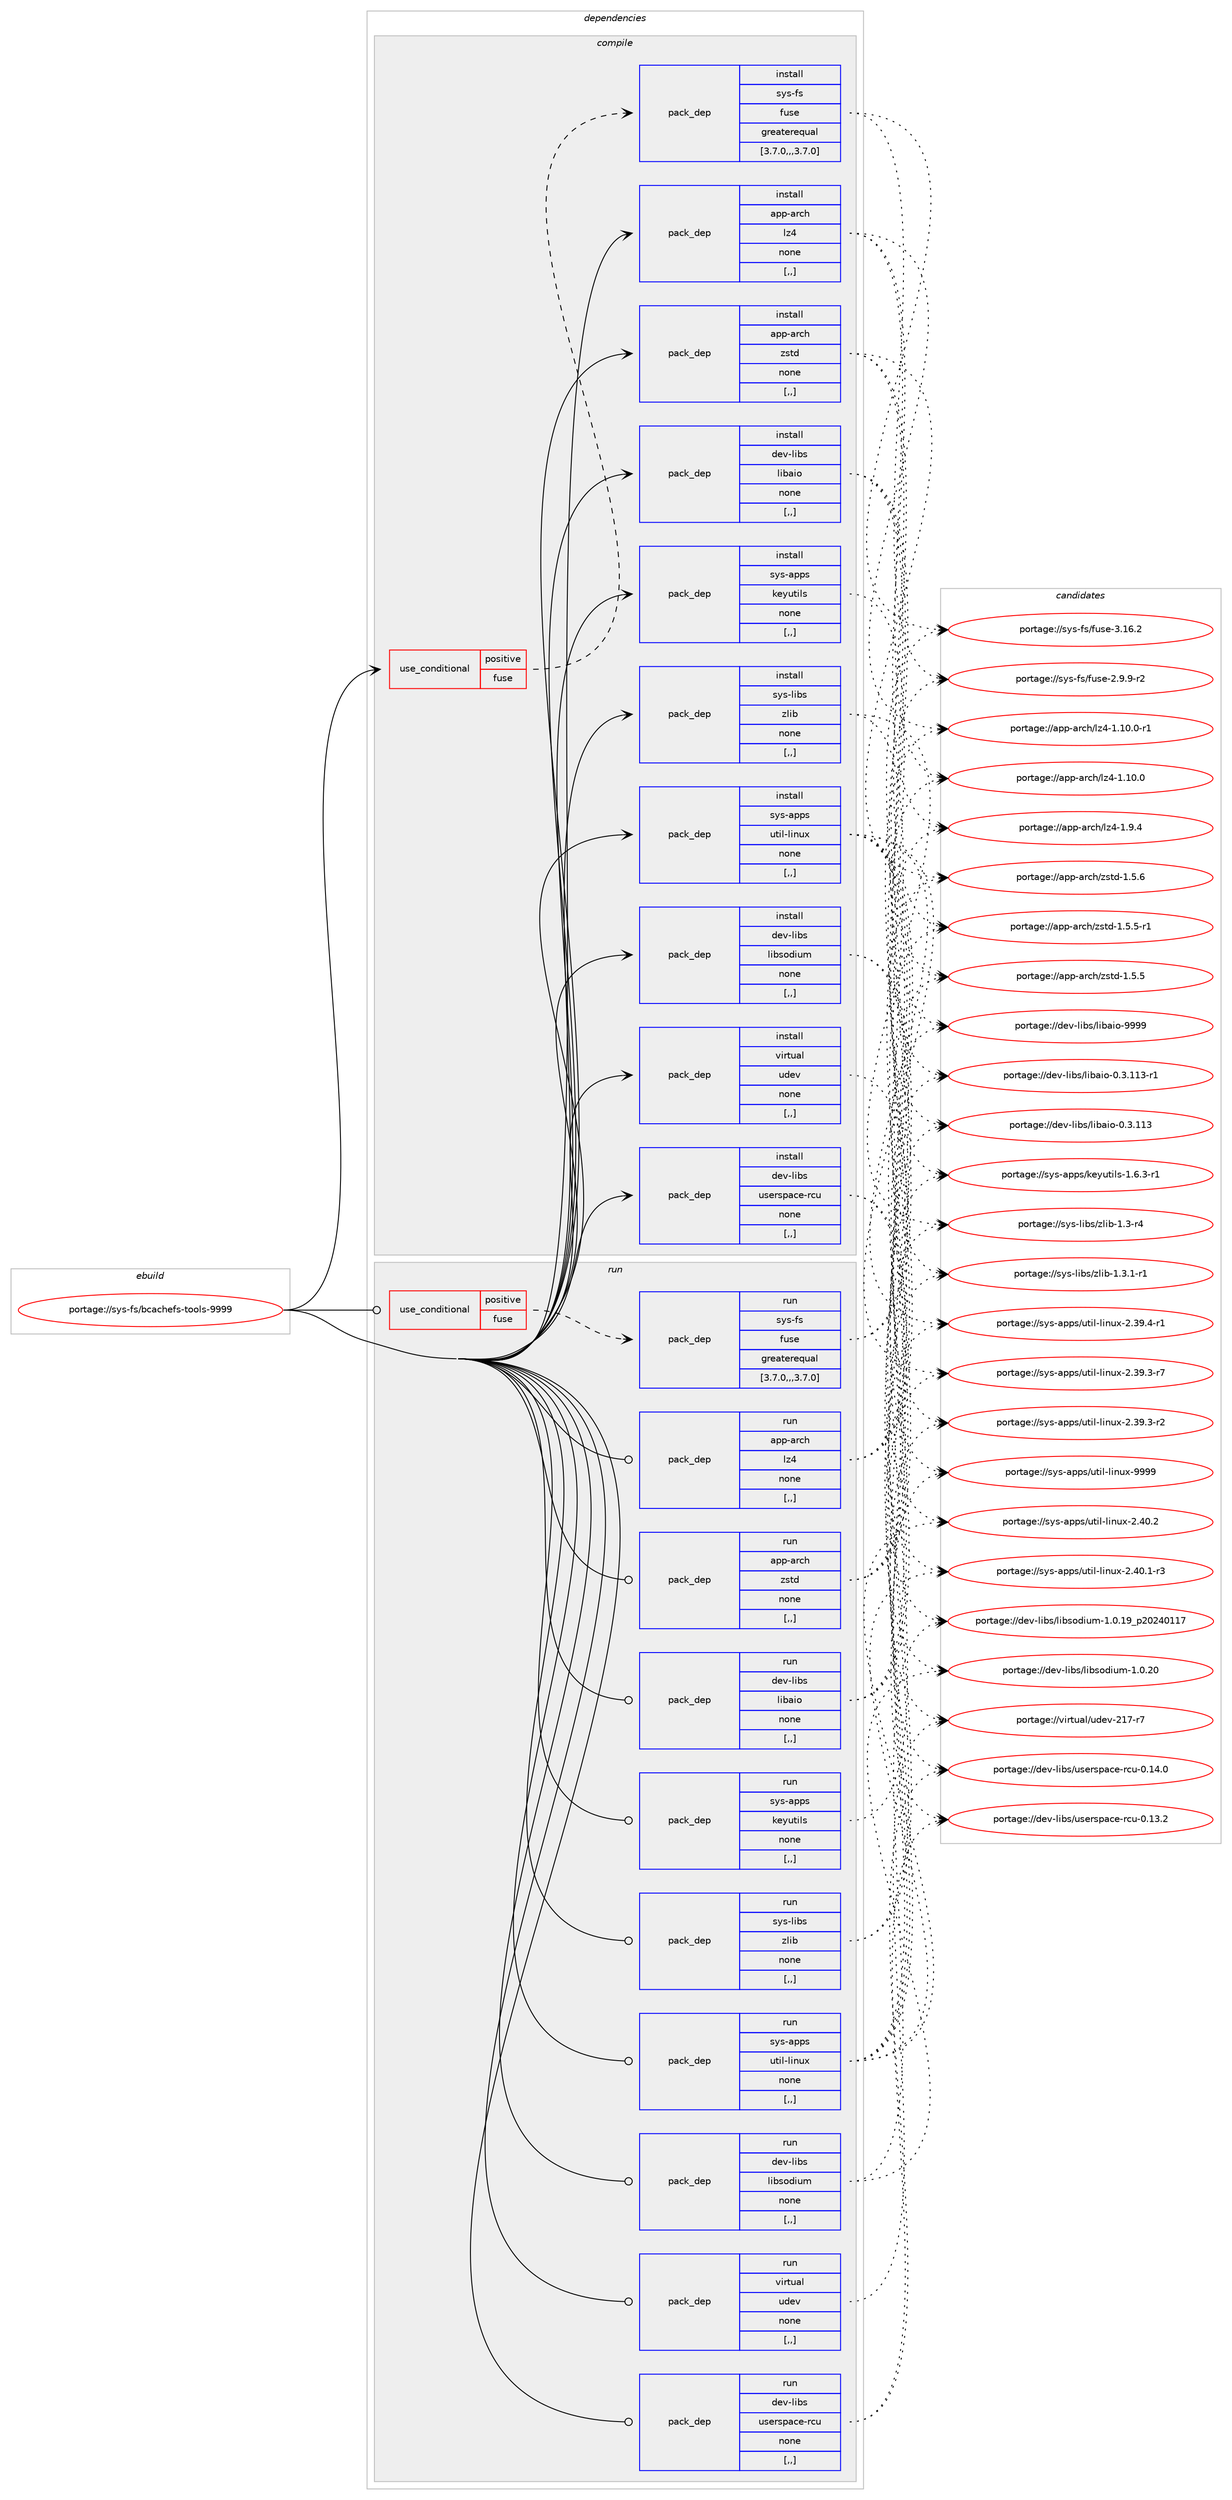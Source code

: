 digraph prolog {

# *************
# Graph options
# *************

newrank=true;
concentrate=true;
compound=true;
graph [rankdir=LR,fontname=Helvetica,fontsize=10,ranksep=1.5];#, ranksep=2.5, nodesep=0.2];
edge  [arrowhead=vee];
node  [fontname=Helvetica,fontsize=10];

# **********
# The ebuild
# **********

subgraph cluster_leftcol {
color=gray;
label=<<i>ebuild</i>>;
id [label="portage://sys-fs/bcachefs-tools-9999", color=red, width=4, href="../sys-fs/bcachefs-tools-9999.svg"];
}

# ****************
# The dependencies
# ****************

subgraph cluster_midcol {
color=gray;
label=<<i>dependencies</i>>;
subgraph cluster_compile {
fillcolor="#eeeeee";
style=filled;
label=<<i>compile</i>>;
subgraph cond115888 {
dependency435274 [label=<<TABLE BORDER="0" CELLBORDER="1" CELLSPACING="0" CELLPADDING="4"><TR><TD ROWSPAN="3" CELLPADDING="10">use_conditional</TD></TR><TR><TD>positive</TD></TR><TR><TD>fuse</TD></TR></TABLE>>, shape=none, color=red];
subgraph pack316418 {
dependency435275 [label=<<TABLE BORDER="0" CELLBORDER="1" CELLSPACING="0" CELLPADDING="4" WIDTH="220"><TR><TD ROWSPAN="6" CELLPADDING="30">pack_dep</TD></TR><TR><TD WIDTH="110">install</TD></TR><TR><TD>sys-fs</TD></TR><TR><TD>fuse</TD></TR><TR><TD>greaterequal</TD></TR><TR><TD>[3.7.0,,,3.7.0]</TD></TR></TABLE>>, shape=none, color=blue];
}
dependency435274:e -> dependency435275:w [weight=20,style="dashed",arrowhead="vee"];
}
id:e -> dependency435274:w [weight=20,style="solid",arrowhead="vee"];
subgraph pack316419 {
dependency435276 [label=<<TABLE BORDER="0" CELLBORDER="1" CELLSPACING="0" CELLPADDING="4" WIDTH="220"><TR><TD ROWSPAN="6" CELLPADDING="30">pack_dep</TD></TR><TR><TD WIDTH="110">install</TD></TR><TR><TD>app-arch</TD></TR><TR><TD>lz4</TD></TR><TR><TD>none</TD></TR><TR><TD>[,,]</TD></TR></TABLE>>, shape=none, color=blue];
}
id:e -> dependency435276:w [weight=20,style="solid",arrowhead="vee"];
subgraph pack316420 {
dependency435277 [label=<<TABLE BORDER="0" CELLBORDER="1" CELLSPACING="0" CELLPADDING="4" WIDTH="220"><TR><TD ROWSPAN="6" CELLPADDING="30">pack_dep</TD></TR><TR><TD WIDTH="110">install</TD></TR><TR><TD>app-arch</TD></TR><TR><TD>zstd</TD></TR><TR><TD>none</TD></TR><TR><TD>[,,]</TD></TR></TABLE>>, shape=none, color=blue];
}
id:e -> dependency435277:w [weight=20,style="solid",arrowhead="vee"];
subgraph pack316421 {
dependency435278 [label=<<TABLE BORDER="0" CELLBORDER="1" CELLSPACING="0" CELLPADDING="4" WIDTH="220"><TR><TD ROWSPAN="6" CELLPADDING="30">pack_dep</TD></TR><TR><TD WIDTH="110">install</TD></TR><TR><TD>dev-libs</TD></TR><TR><TD>libaio</TD></TR><TR><TD>none</TD></TR><TR><TD>[,,]</TD></TR></TABLE>>, shape=none, color=blue];
}
id:e -> dependency435278:w [weight=20,style="solid",arrowhead="vee"];
subgraph pack316422 {
dependency435279 [label=<<TABLE BORDER="0" CELLBORDER="1" CELLSPACING="0" CELLPADDING="4" WIDTH="220"><TR><TD ROWSPAN="6" CELLPADDING="30">pack_dep</TD></TR><TR><TD WIDTH="110">install</TD></TR><TR><TD>dev-libs</TD></TR><TR><TD>libsodium</TD></TR><TR><TD>none</TD></TR><TR><TD>[,,]</TD></TR></TABLE>>, shape=none, color=blue];
}
id:e -> dependency435279:w [weight=20,style="solid",arrowhead="vee"];
subgraph pack316423 {
dependency435280 [label=<<TABLE BORDER="0" CELLBORDER="1" CELLSPACING="0" CELLPADDING="4" WIDTH="220"><TR><TD ROWSPAN="6" CELLPADDING="30">pack_dep</TD></TR><TR><TD WIDTH="110">install</TD></TR><TR><TD>dev-libs</TD></TR><TR><TD>userspace-rcu</TD></TR><TR><TD>none</TD></TR><TR><TD>[,,]</TD></TR></TABLE>>, shape=none, color=blue];
}
id:e -> dependency435280:w [weight=20,style="solid",arrowhead="vee"];
subgraph pack316424 {
dependency435281 [label=<<TABLE BORDER="0" CELLBORDER="1" CELLSPACING="0" CELLPADDING="4" WIDTH="220"><TR><TD ROWSPAN="6" CELLPADDING="30">pack_dep</TD></TR><TR><TD WIDTH="110">install</TD></TR><TR><TD>sys-apps</TD></TR><TR><TD>keyutils</TD></TR><TR><TD>none</TD></TR><TR><TD>[,,]</TD></TR></TABLE>>, shape=none, color=blue];
}
id:e -> dependency435281:w [weight=20,style="solid",arrowhead="vee"];
subgraph pack316425 {
dependency435282 [label=<<TABLE BORDER="0" CELLBORDER="1" CELLSPACING="0" CELLPADDING="4" WIDTH="220"><TR><TD ROWSPAN="6" CELLPADDING="30">pack_dep</TD></TR><TR><TD WIDTH="110">install</TD></TR><TR><TD>sys-apps</TD></TR><TR><TD>util-linux</TD></TR><TR><TD>none</TD></TR><TR><TD>[,,]</TD></TR></TABLE>>, shape=none, color=blue];
}
id:e -> dependency435282:w [weight=20,style="solid",arrowhead="vee"];
subgraph pack316426 {
dependency435283 [label=<<TABLE BORDER="0" CELLBORDER="1" CELLSPACING="0" CELLPADDING="4" WIDTH="220"><TR><TD ROWSPAN="6" CELLPADDING="30">pack_dep</TD></TR><TR><TD WIDTH="110">install</TD></TR><TR><TD>sys-libs</TD></TR><TR><TD>zlib</TD></TR><TR><TD>none</TD></TR><TR><TD>[,,]</TD></TR></TABLE>>, shape=none, color=blue];
}
id:e -> dependency435283:w [weight=20,style="solid",arrowhead="vee"];
subgraph pack316427 {
dependency435284 [label=<<TABLE BORDER="0" CELLBORDER="1" CELLSPACING="0" CELLPADDING="4" WIDTH="220"><TR><TD ROWSPAN="6" CELLPADDING="30">pack_dep</TD></TR><TR><TD WIDTH="110">install</TD></TR><TR><TD>virtual</TD></TR><TR><TD>udev</TD></TR><TR><TD>none</TD></TR><TR><TD>[,,]</TD></TR></TABLE>>, shape=none, color=blue];
}
id:e -> dependency435284:w [weight=20,style="solid",arrowhead="vee"];
}
subgraph cluster_compileandrun {
fillcolor="#eeeeee";
style=filled;
label=<<i>compile and run</i>>;
}
subgraph cluster_run {
fillcolor="#eeeeee";
style=filled;
label=<<i>run</i>>;
subgraph cond115889 {
dependency435285 [label=<<TABLE BORDER="0" CELLBORDER="1" CELLSPACING="0" CELLPADDING="4"><TR><TD ROWSPAN="3" CELLPADDING="10">use_conditional</TD></TR><TR><TD>positive</TD></TR><TR><TD>fuse</TD></TR></TABLE>>, shape=none, color=red];
subgraph pack316428 {
dependency435286 [label=<<TABLE BORDER="0" CELLBORDER="1" CELLSPACING="0" CELLPADDING="4" WIDTH="220"><TR><TD ROWSPAN="6" CELLPADDING="30">pack_dep</TD></TR><TR><TD WIDTH="110">run</TD></TR><TR><TD>sys-fs</TD></TR><TR><TD>fuse</TD></TR><TR><TD>greaterequal</TD></TR><TR><TD>[3.7.0,,,3.7.0]</TD></TR></TABLE>>, shape=none, color=blue];
}
dependency435285:e -> dependency435286:w [weight=20,style="dashed",arrowhead="vee"];
}
id:e -> dependency435285:w [weight=20,style="solid",arrowhead="odot"];
subgraph pack316429 {
dependency435287 [label=<<TABLE BORDER="0" CELLBORDER="1" CELLSPACING="0" CELLPADDING="4" WIDTH="220"><TR><TD ROWSPAN="6" CELLPADDING="30">pack_dep</TD></TR><TR><TD WIDTH="110">run</TD></TR><TR><TD>app-arch</TD></TR><TR><TD>lz4</TD></TR><TR><TD>none</TD></TR><TR><TD>[,,]</TD></TR></TABLE>>, shape=none, color=blue];
}
id:e -> dependency435287:w [weight=20,style="solid",arrowhead="odot"];
subgraph pack316430 {
dependency435288 [label=<<TABLE BORDER="0" CELLBORDER="1" CELLSPACING="0" CELLPADDING="4" WIDTH="220"><TR><TD ROWSPAN="6" CELLPADDING="30">pack_dep</TD></TR><TR><TD WIDTH="110">run</TD></TR><TR><TD>app-arch</TD></TR><TR><TD>zstd</TD></TR><TR><TD>none</TD></TR><TR><TD>[,,]</TD></TR></TABLE>>, shape=none, color=blue];
}
id:e -> dependency435288:w [weight=20,style="solid",arrowhead="odot"];
subgraph pack316431 {
dependency435289 [label=<<TABLE BORDER="0" CELLBORDER="1" CELLSPACING="0" CELLPADDING="4" WIDTH="220"><TR><TD ROWSPAN="6" CELLPADDING="30">pack_dep</TD></TR><TR><TD WIDTH="110">run</TD></TR><TR><TD>dev-libs</TD></TR><TR><TD>libaio</TD></TR><TR><TD>none</TD></TR><TR><TD>[,,]</TD></TR></TABLE>>, shape=none, color=blue];
}
id:e -> dependency435289:w [weight=20,style="solid",arrowhead="odot"];
subgraph pack316432 {
dependency435290 [label=<<TABLE BORDER="0" CELLBORDER="1" CELLSPACING="0" CELLPADDING="4" WIDTH="220"><TR><TD ROWSPAN="6" CELLPADDING="30">pack_dep</TD></TR><TR><TD WIDTH="110">run</TD></TR><TR><TD>dev-libs</TD></TR><TR><TD>libsodium</TD></TR><TR><TD>none</TD></TR><TR><TD>[,,]</TD></TR></TABLE>>, shape=none, color=blue];
}
id:e -> dependency435290:w [weight=20,style="solid",arrowhead="odot"];
subgraph pack316433 {
dependency435291 [label=<<TABLE BORDER="0" CELLBORDER="1" CELLSPACING="0" CELLPADDING="4" WIDTH="220"><TR><TD ROWSPAN="6" CELLPADDING="30">pack_dep</TD></TR><TR><TD WIDTH="110">run</TD></TR><TR><TD>dev-libs</TD></TR><TR><TD>userspace-rcu</TD></TR><TR><TD>none</TD></TR><TR><TD>[,,]</TD></TR></TABLE>>, shape=none, color=blue];
}
id:e -> dependency435291:w [weight=20,style="solid",arrowhead="odot"];
subgraph pack316434 {
dependency435292 [label=<<TABLE BORDER="0" CELLBORDER="1" CELLSPACING="0" CELLPADDING="4" WIDTH="220"><TR><TD ROWSPAN="6" CELLPADDING="30">pack_dep</TD></TR><TR><TD WIDTH="110">run</TD></TR><TR><TD>sys-apps</TD></TR><TR><TD>keyutils</TD></TR><TR><TD>none</TD></TR><TR><TD>[,,]</TD></TR></TABLE>>, shape=none, color=blue];
}
id:e -> dependency435292:w [weight=20,style="solid",arrowhead="odot"];
subgraph pack316435 {
dependency435293 [label=<<TABLE BORDER="0" CELLBORDER="1" CELLSPACING="0" CELLPADDING="4" WIDTH="220"><TR><TD ROWSPAN="6" CELLPADDING="30">pack_dep</TD></TR><TR><TD WIDTH="110">run</TD></TR><TR><TD>sys-apps</TD></TR><TR><TD>util-linux</TD></TR><TR><TD>none</TD></TR><TR><TD>[,,]</TD></TR></TABLE>>, shape=none, color=blue];
}
id:e -> dependency435293:w [weight=20,style="solid",arrowhead="odot"];
subgraph pack316436 {
dependency435294 [label=<<TABLE BORDER="0" CELLBORDER="1" CELLSPACING="0" CELLPADDING="4" WIDTH="220"><TR><TD ROWSPAN="6" CELLPADDING="30">pack_dep</TD></TR><TR><TD WIDTH="110">run</TD></TR><TR><TD>sys-libs</TD></TR><TR><TD>zlib</TD></TR><TR><TD>none</TD></TR><TR><TD>[,,]</TD></TR></TABLE>>, shape=none, color=blue];
}
id:e -> dependency435294:w [weight=20,style="solid",arrowhead="odot"];
subgraph pack316437 {
dependency435295 [label=<<TABLE BORDER="0" CELLBORDER="1" CELLSPACING="0" CELLPADDING="4" WIDTH="220"><TR><TD ROWSPAN="6" CELLPADDING="30">pack_dep</TD></TR><TR><TD WIDTH="110">run</TD></TR><TR><TD>virtual</TD></TR><TR><TD>udev</TD></TR><TR><TD>none</TD></TR><TR><TD>[,,]</TD></TR></TABLE>>, shape=none, color=blue];
}
id:e -> dependency435295:w [weight=20,style="solid",arrowhead="odot"];
}
}

# **************
# The candidates
# **************

subgraph cluster_choices {
rank=same;
color=gray;
label=<<i>candidates</i>>;

subgraph choice316418 {
color=black;
nodesep=1;
choice115121115451021154710211711510145514649544650 [label="portage://sys-fs/fuse-3.16.2", color=red, width=4,href="../sys-fs/fuse-3.16.2.svg"];
choice11512111545102115471021171151014550465746574511450 [label="portage://sys-fs/fuse-2.9.9-r2", color=red, width=4,href="../sys-fs/fuse-2.9.9-r2.svg"];
dependency435275:e -> choice115121115451021154710211711510145514649544650:w [style=dotted,weight="100"];
dependency435275:e -> choice11512111545102115471021171151014550465746574511450:w [style=dotted,weight="100"];
}
subgraph choice316419 {
color=black;
nodesep=1;
choice971121124597114991044710812252454946494846484511449 [label="portage://app-arch/lz4-1.10.0-r1", color=red, width=4,href="../app-arch/lz4-1.10.0-r1.svg"];
choice97112112459711499104471081225245494649484648 [label="portage://app-arch/lz4-1.10.0", color=red, width=4,href="../app-arch/lz4-1.10.0.svg"];
choice971121124597114991044710812252454946574652 [label="portage://app-arch/lz4-1.9.4", color=red, width=4,href="../app-arch/lz4-1.9.4.svg"];
dependency435276:e -> choice971121124597114991044710812252454946494846484511449:w [style=dotted,weight="100"];
dependency435276:e -> choice97112112459711499104471081225245494649484648:w [style=dotted,weight="100"];
dependency435276:e -> choice971121124597114991044710812252454946574652:w [style=dotted,weight="100"];
}
subgraph choice316420 {
color=black;
nodesep=1;
choice9711211245971149910447122115116100454946534654 [label="portage://app-arch/zstd-1.5.6", color=red, width=4,href="../app-arch/zstd-1.5.6.svg"];
choice97112112459711499104471221151161004549465346534511449 [label="portage://app-arch/zstd-1.5.5-r1", color=red, width=4,href="../app-arch/zstd-1.5.5-r1.svg"];
choice9711211245971149910447122115116100454946534653 [label="portage://app-arch/zstd-1.5.5", color=red, width=4,href="../app-arch/zstd-1.5.5.svg"];
dependency435277:e -> choice9711211245971149910447122115116100454946534654:w [style=dotted,weight="100"];
dependency435277:e -> choice97112112459711499104471221151161004549465346534511449:w [style=dotted,weight="100"];
dependency435277:e -> choice9711211245971149910447122115116100454946534653:w [style=dotted,weight="100"];
}
subgraph choice316421 {
color=black;
nodesep=1;
choice10010111845108105981154710810598971051114557575757 [label="portage://dev-libs/libaio-9999", color=red, width=4,href="../dev-libs/libaio-9999.svg"];
choice100101118451081059811547108105989710511145484651464949514511449 [label="portage://dev-libs/libaio-0.3.113-r1", color=red, width=4,href="../dev-libs/libaio-0.3.113-r1.svg"];
choice10010111845108105981154710810598971051114548465146494951 [label="portage://dev-libs/libaio-0.3.113", color=red, width=4,href="../dev-libs/libaio-0.3.113.svg"];
dependency435278:e -> choice10010111845108105981154710810598971051114557575757:w [style=dotted,weight="100"];
dependency435278:e -> choice100101118451081059811547108105989710511145484651464949514511449:w [style=dotted,weight="100"];
dependency435278:e -> choice10010111845108105981154710810598971051114548465146494951:w [style=dotted,weight="100"];
}
subgraph choice316422 {
color=black;
nodesep=1;
choice1001011184510810598115471081059811511110010511710945494648465048 [label="portage://dev-libs/libsodium-1.0.20", color=red, width=4,href="../dev-libs/libsodium-1.0.20.svg"];
choice1001011184510810598115471081059811511110010511710945494648464957951125048505248494955 [label="portage://dev-libs/libsodium-1.0.19_p20240117", color=red, width=4,href="../dev-libs/libsodium-1.0.19_p20240117.svg"];
dependency435279:e -> choice1001011184510810598115471081059811511110010511710945494648465048:w [style=dotted,weight="100"];
dependency435279:e -> choice1001011184510810598115471081059811511110010511710945494648464957951125048505248494955:w [style=dotted,weight="100"];
}
subgraph choice316423 {
color=black;
nodesep=1;
choice1001011184510810598115471171151011141151129799101451149911745484649524648 [label="portage://dev-libs/userspace-rcu-0.14.0", color=red, width=4,href="../dev-libs/userspace-rcu-0.14.0.svg"];
choice1001011184510810598115471171151011141151129799101451149911745484649514650 [label="portage://dev-libs/userspace-rcu-0.13.2", color=red, width=4,href="../dev-libs/userspace-rcu-0.13.2.svg"];
dependency435280:e -> choice1001011184510810598115471171151011141151129799101451149911745484649524648:w [style=dotted,weight="100"];
dependency435280:e -> choice1001011184510810598115471171151011141151129799101451149911745484649514650:w [style=dotted,weight="100"];
}
subgraph choice316424 {
color=black;
nodesep=1;
choice1151211154597112112115471071011211171161051081154549465446514511449 [label="portage://sys-apps/keyutils-1.6.3-r1", color=red, width=4,href="../sys-apps/keyutils-1.6.3-r1.svg"];
dependency435281:e -> choice1151211154597112112115471071011211171161051081154549465446514511449:w [style=dotted,weight="100"];
}
subgraph choice316425 {
color=black;
nodesep=1;
choice115121115459711211211547117116105108451081051101171204557575757 [label="portage://sys-apps/util-linux-9999", color=red, width=4,href="../sys-apps/util-linux-9999.svg"];
choice1151211154597112112115471171161051084510810511011712045504652484650 [label="portage://sys-apps/util-linux-2.40.2", color=red, width=4,href="../sys-apps/util-linux-2.40.2.svg"];
choice11512111545971121121154711711610510845108105110117120455046524846494511451 [label="portage://sys-apps/util-linux-2.40.1-r3", color=red, width=4,href="../sys-apps/util-linux-2.40.1-r3.svg"];
choice11512111545971121121154711711610510845108105110117120455046515746524511449 [label="portage://sys-apps/util-linux-2.39.4-r1", color=red, width=4,href="../sys-apps/util-linux-2.39.4-r1.svg"];
choice11512111545971121121154711711610510845108105110117120455046515746514511455 [label="portage://sys-apps/util-linux-2.39.3-r7", color=red, width=4,href="../sys-apps/util-linux-2.39.3-r7.svg"];
choice11512111545971121121154711711610510845108105110117120455046515746514511450 [label="portage://sys-apps/util-linux-2.39.3-r2", color=red, width=4,href="../sys-apps/util-linux-2.39.3-r2.svg"];
dependency435282:e -> choice115121115459711211211547117116105108451081051101171204557575757:w [style=dotted,weight="100"];
dependency435282:e -> choice1151211154597112112115471171161051084510810511011712045504652484650:w [style=dotted,weight="100"];
dependency435282:e -> choice11512111545971121121154711711610510845108105110117120455046524846494511451:w [style=dotted,weight="100"];
dependency435282:e -> choice11512111545971121121154711711610510845108105110117120455046515746524511449:w [style=dotted,weight="100"];
dependency435282:e -> choice11512111545971121121154711711610510845108105110117120455046515746514511455:w [style=dotted,weight="100"];
dependency435282:e -> choice11512111545971121121154711711610510845108105110117120455046515746514511450:w [style=dotted,weight="100"];
}
subgraph choice316426 {
color=black;
nodesep=1;
choice115121115451081059811547122108105984549465146494511449 [label="portage://sys-libs/zlib-1.3.1-r1", color=red, width=4,href="../sys-libs/zlib-1.3.1-r1.svg"];
choice11512111545108105981154712210810598454946514511452 [label="portage://sys-libs/zlib-1.3-r4", color=red, width=4,href="../sys-libs/zlib-1.3-r4.svg"];
dependency435283:e -> choice115121115451081059811547122108105984549465146494511449:w [style=dotted,weight="100"];
dependency435283:e -> choice11512111545108105981154712210810598454946514511452:w [style=dotted,weight="100"];
}
subgraph choice316427 {
color=black;
nodesep=1;
choice1181051141161179710847117100101118455049554511455 [label="portage://virtual/udev-217-r7", color=red, width=4,href="../virtual/udev-217-r7.svg"];
dependency435284:e -> choice1181051141161179710847117100101118455049554511455:w [style=dotted,weight="100"];
}
subgraph choice316428 {
color=black;
nodesep=1;
choice115121115451021154710211711510145514649544650 [label="portage://sys-fs/fuse-3.16.2", color=red, width=4,href="../sys-fs/fuse-3.16.2.svg"];
choice11512111545102115471021171151014550465746574511450 [label="portage://sys-fs/fuse-2.9.9-r2", color=red, width=4,href="../sys-fs/fuse-2.9.9-r2.svg"];
dependency435286:e -> choice115121115451021154710211711510145514649544650:w [style=dotted,weight="100"];
dependency435286:e -> choice11512111545102115471021171151014550465746574511450:w [style=dotted,weight="100"];
}
subgraph choice316429 {
color=black;
nodesep=1;
choice971121124597114991044710812252454946494846484511449 [label="portage://app-arch/lz4-1.10.0-r1", color=red, width=4,href="../app-arch/lz4-1.10.0-r1.svg"];
choice97112112459711499104471081225245494649484648 [label="portage://app-arch/lz4-1.10.0", color=red, width=4,href="../app-arch/lz4-1.10.0.svg"];
choice971121124597114991044710812252454946574652 [label="portage://app-arch/lz4-1.9.4", color=red, width=4,href="../app-arch/lz4-1.9.4.svg"];
dependency435287:e -> choice971121124597114991044710812252454946494846484511449:w [style=dotted,weight="100"];
dependency435287:e -> choice97112112459711499104471081225245494649484648:w [style=dotted,weight="100"];
dependency435287:e -> choice971121124597114991044710812252454946574652:w [style=dotted,weight="100"];
}
subgraph choice316430 {
color=black;
nodesep=1;
choice9711211245971149910447122115116100454946534654 [label="portage://app-arch/zstd-1.5.6", color=red, width=4,href="../app-arch/zstd-1.5.6.svg"];
choice97112112459711499104471221151161004549465346534511449 [label="portage://app-arch/zstd-1.5.5-r1", color=red, width=4,href="../app-arch/zstd-1.5.5-r1.svg"];
choice9711211245971149910447122115116100454946534653 [label="portage://app-arch/zstd-1.5.5", color=red, width=4,href="../app-arch/zstd-1.5.5.svg"];
dependency435288:e -> choice9711211245971149910447122115116100454946534654:w [style=dotted,weight="100"];
dependency435288:e -> choice97112112459711499104471221151161004549465346534511449:w [style=dotted,weight="100"];
dependency435288:e -> choice9711211245971149910447122115116100454946534653:w [style=dotted,weight="100"];
}
subgraph choice316431 {
color=black;
nodesep=1;
choice10010111845108105981154710810598971051114557575757 [label="portage://dev-libs/libaio-9999", color=red, width=4,href="../dev-libs/libaio-9999.svg"];
choice100101118451081059811547108105989710511145484651464949514511449 [label="portage://dev-libs/libaio-0.3.113-r1", color=red, width=4,href="../dev-libs/libaio-0.3.113-r1.svg"];
choice10010111845108105981154710810598971051114548465146494951 [label="portage://dev-libs/libaio-0.3.113", color=red, width=4,href="../dev-libs/libaio-0.3.113.svg"];
dependency435289:e -> choice10010111845108105981154710810598971051114557575757:w [style=dotted,weight="100"];
dependency435289:e -> choice100101118451081059811547108105989710511145484651464949514511449:w [style=dotted,weight="100"];
dependency435289:e -> choice10010111845108105981154710810598971051114548465146494951:w [style=dotted,weight="100"];
}
subgraph choice316432 {
color=black;
nodesep=1;
choice1001011184510810598115471081059811511110010511710945494648465048 [label="portage://dev-libs/libsodium-1.0.20", color=red, width=4,href="../dev-libs/libsodium-1.0.20.svg"];
choice1001011184510810598115471081059811511110010511710945494648464957951125048505248494955 [label="portage://dev-libs/libsodium-1.0.19_p20240117", color=red, width=4,href="../dev-libs/libsodium-1.0.19_p20240117.svg"];
dependency435290:e -> choice1001011184510810598115471081059811511110010511710945494648465048:w [style=dotted,weight="100"];
dependency435290:e -> choice1001011184510810598115471081059811511110010511710945494648464957951125048505248494955:w [style=dotted,weight="100"];
}
subgraph choice316433 {
color=black;
nodesep=1;
choice1001011184510810598115471171151011141151129799101451149911745484649524648 [label="portage://dev-libs/userspace-rcu-0.14.0", color=red, width=4,href="../dev-libs/userspace-rcu-0.14.0.svg"];
choice1001011184510810598115471171151011141151129799101451149911745484649514650 [label="portage://dev-libs/userspace-rcu-0.13.2", color=red, width=4,href="../dev-libs/userspace-rcu-0.13.2.svg"];
dependency435291:e -> choice1001011184510810598115471171151011141151129799101451149911745484649524648:w [style=dotted,weight="100"];
dependency435291:e -> choice1001011184510810598115471171151011141151129799101451149911745484649514650:w [style=dotted,weight="100"];
}
subgraph choice316434 {
color=black;
nodesep=1;
choice1151211154597112112115471071011211171161051081154549465446514511449 [label="portage://sys-apps/keyutils-1.6.3-r1", color=red, width=4,href="../sys-apps/keyutils-1.6.3-r1.svg"];
dependency435292:e -> choice1151211154597112112115471071011211171161051081154549465446514511449:w [style=dotted,weight="100"];
}
subgraph choice316435 {
color=black;
nodesep=1;
choice115121115459711211211547117116105108451081051101171204557575757 [label="portage://sys-apps/util-linux-9999", color=red, width=4,href="../sys-apps/util-linux-9999.svg"];
choice1151211154597112112115471171161051084510810511011712045504652484650 [label="portage://sys-apps/util-linux-2.40.2", color=red, width=4,href="../sys-apps/util-linux-2.40.2.svg"];
choice11512111545971121121154711711610510845108105110117120455046524846494511451 [label="portage://sys-apps/util-linux-2.40.1-r3", color=red, width=4,href="../sys-apps/util-linux-2.40.1-r3.svg"];
choice11512111545971121121154711711610510845108105110117120455046515746524511449 [label="portage://sys-apps/util-linux-2.39.4-r1", color=red, width=4,href="../sys-apps/util-linux-2.39.4-r1.svg"];
choice11512111545971121121154711711610510845108105110117120455046515746514511455 [label="portage://sys-apps/util-linux-2.39.3-r7", color=red, width=4,href="../sys-apps/util-linux-2.39.3-r7.svg"];
choice11512111545971121121154711711610510845108105110117120455046515746514511450 [label="portage://sys-apps/util-linux-2.39.3-r2", color=red, width=4,href="../sys-apps/util-linux-2.39.3-r2.svg"];
dependency435293:e -> choice115121115459711211211547117116105108451081051101171204557575757:w [style=dotted,weight="100"];
dependency435293:e -> choice1151211154597112112115471171161051084510810511011712045504652484650:w [style=dotted,weight="100"];
dependency435293:e -> choice11512111545971121121154711711610510845108105110117120455046524846494511451:w [style=dotted,weight="100"];
dependency435293:e -> choice11512111545971121121154711711610510845108105110117120455046515746524511449:w [style=dotted,weight="100"];
dependency435293:e -> choice11512111545971121121154711711610510845108105110117120455046515746514511455:w [style=dotted,weight="100"];
dependency435293:e -> choice11512111545971121121154711711610510845108105110117120455046515746514511450:w [style=dotted,weight="100"];
}
subgraph choice316436 {
color=black;
nodesep=1;
choice115121115451081059811547122108105984549465146494511449 [label="portage://sys-libs/zlib-1.3.1-r1", color=red, width=4,href="../sys-libs/zlib-1.3.1-r1.svg"];
choice11512111545108105981154712210810598454946514511452 [label="portage://sys-libs/zlib-1.3-r4", color=red, width=4,href="../sys-libs/zlib-1.3-r4.svg"];
dependency435294:e -> choice115121115451081059811547122108105984549465146494511449:w [style=dotted,weight="100"];
dependency435294:e -> choice11512111545108105981154712210810598454946514511452:w [style=dotted,weight="100"];
}
subgraph choice316437 {
color=black;
nodesep=1;
choice1181051141161179710847117100101118455049554511455 [label="portage://virtual/udev-217-r7", color=red, width=4,href="../virtual/udev-217-r7.svg"];
dependency435295:e -> choice1181051141161179710847117100101118455049554511455:w [style=dotted,weight="100"];
}
}

}

